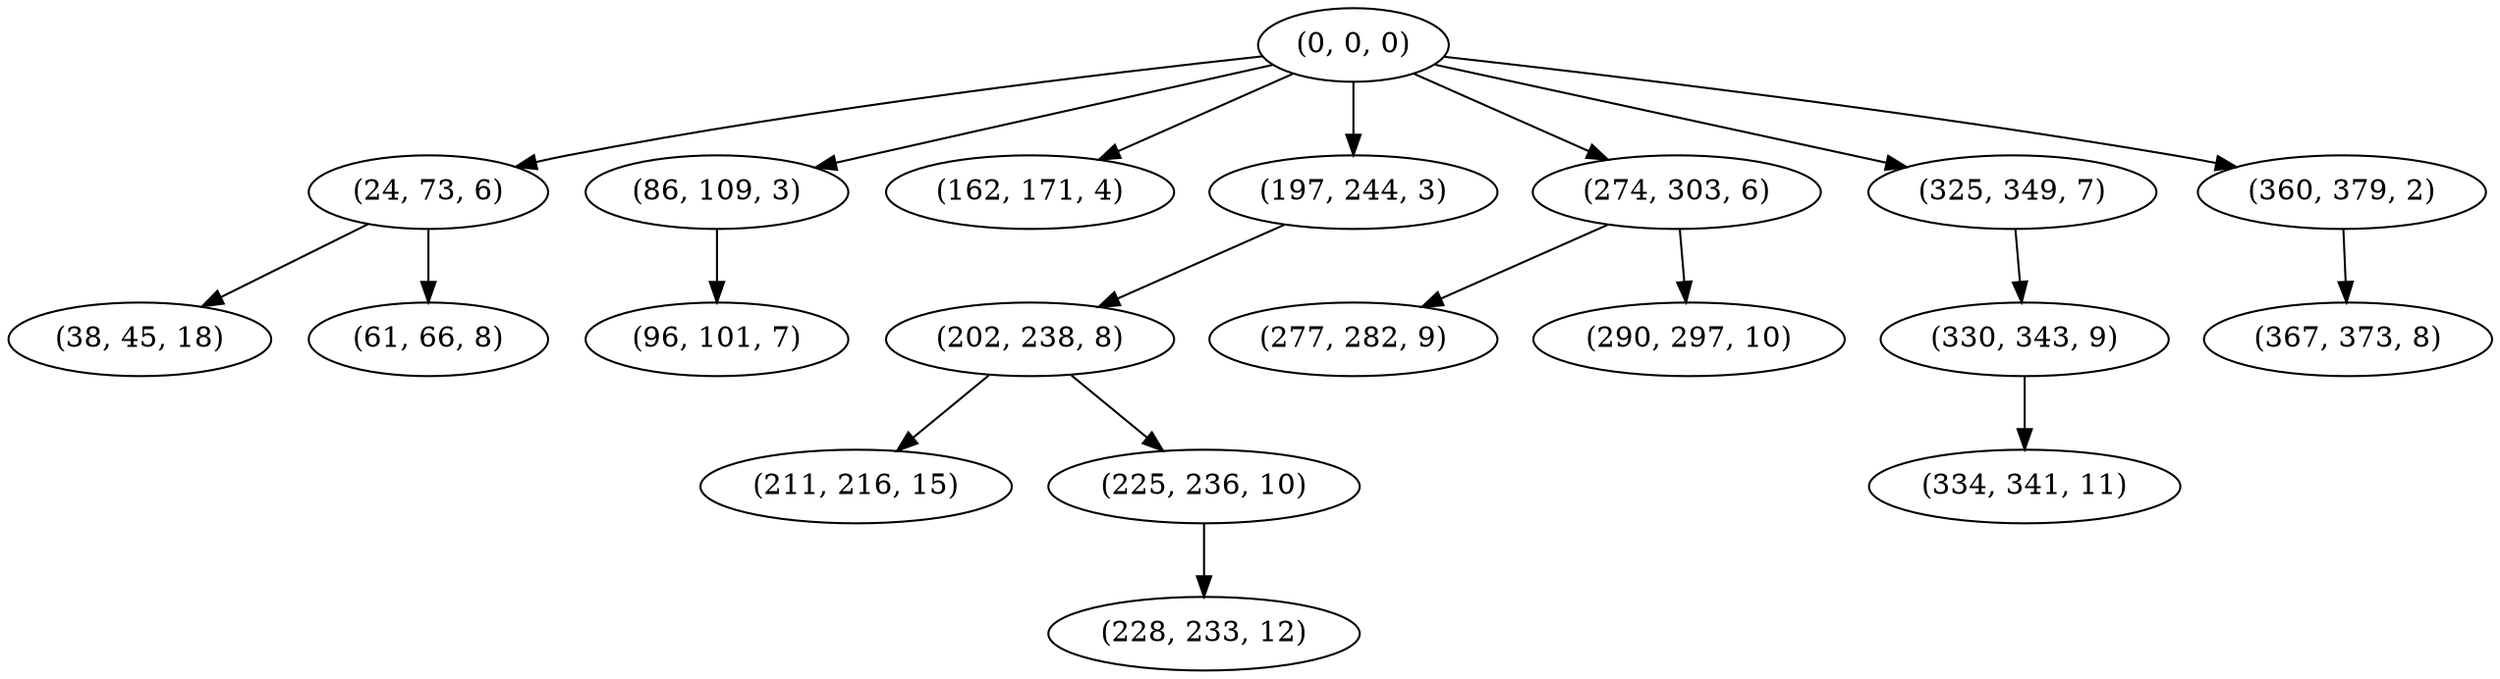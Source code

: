 digraph tree {
    "(0, 0, 0)";
    "(24, 73, 6)";
    "(38, 45, 18)";
    "(61, 66, 8)";
    "(86, 109, 3)";
    "(96, 101, 7)";
    "(162, 171, 4)";
    "(197, 244, 3)";
    "(202, 238, 8)";
    "(211, 216, 15)";
    "(225, 236, 10)";
    "(228, 233, 12)";
    "(274, 303, 6)";
    "(277, 282, 9)";
    "(290, 297, 10)";
    "(325, 349, 7)";
    "(330, 343, 9)";
    "(334, 341, 11)";
    "(360, 379, 2)";
    "(367, 373, 8)";
    "(0, 0, 0)" -> "(24, 73, 6)";
    "(0, 0, 0)" -> "(86, 109, 3)";
    "(0, 0, 0)" -> "(162, 171, 4)";
    "(0, 0, 0)" -> "(197, 244, 3)";
    "(0, 0, 0)" -> "(274, 303, 6)";
    "(0, 0, 0)" -> "(325, 349, 7)";
    "(0, 0, 0)" -> "(360, 379, 2)";
    "(24, 73, 6)" -> "(38, 45, 18)";
    "(24, 73, 6)" -> "(61, 66, 8)";
    "(86, 109, 3)" -> "(96, 101, 7)";
    "(197, 244, 3)" -> "(202, 238, 8)";
    "(202, 238, 8)" -> "(211, 216, 15)";
    "(202, 238, 8)" -> "(225, 236, 10)";
    "(225, 236, 10)" -> "(228, 233, 12)";
    "(274, 303, 6)" -> "(277, 282, 9)";
    "(274, 303, 6)" -> "(290, 297, 10)";
    "(325, 349, 7)" -> "(330, 343, 9)";
    "(330, 343, 9)" -> "(334, 341, 11)";
    "(360, 379, 2)" -> "(367, 373, 8)";
}
